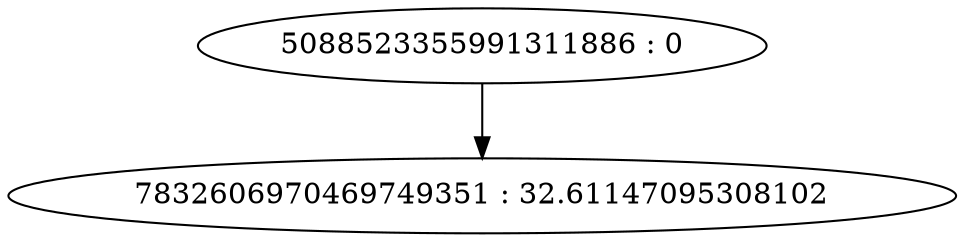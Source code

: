 digraph "plots/tree_4.dot" {
	0 [label="5088523355991311886 : 0"]
	1 [label="7832606970469749351 : 32.61147095308102"]
	0 -> 1
}
